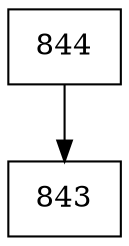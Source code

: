 digraph G {
  node [shape=record];
  node0 [label="{844}"];
  node0 -> node1;
  node1 [label="{843}"];
}
